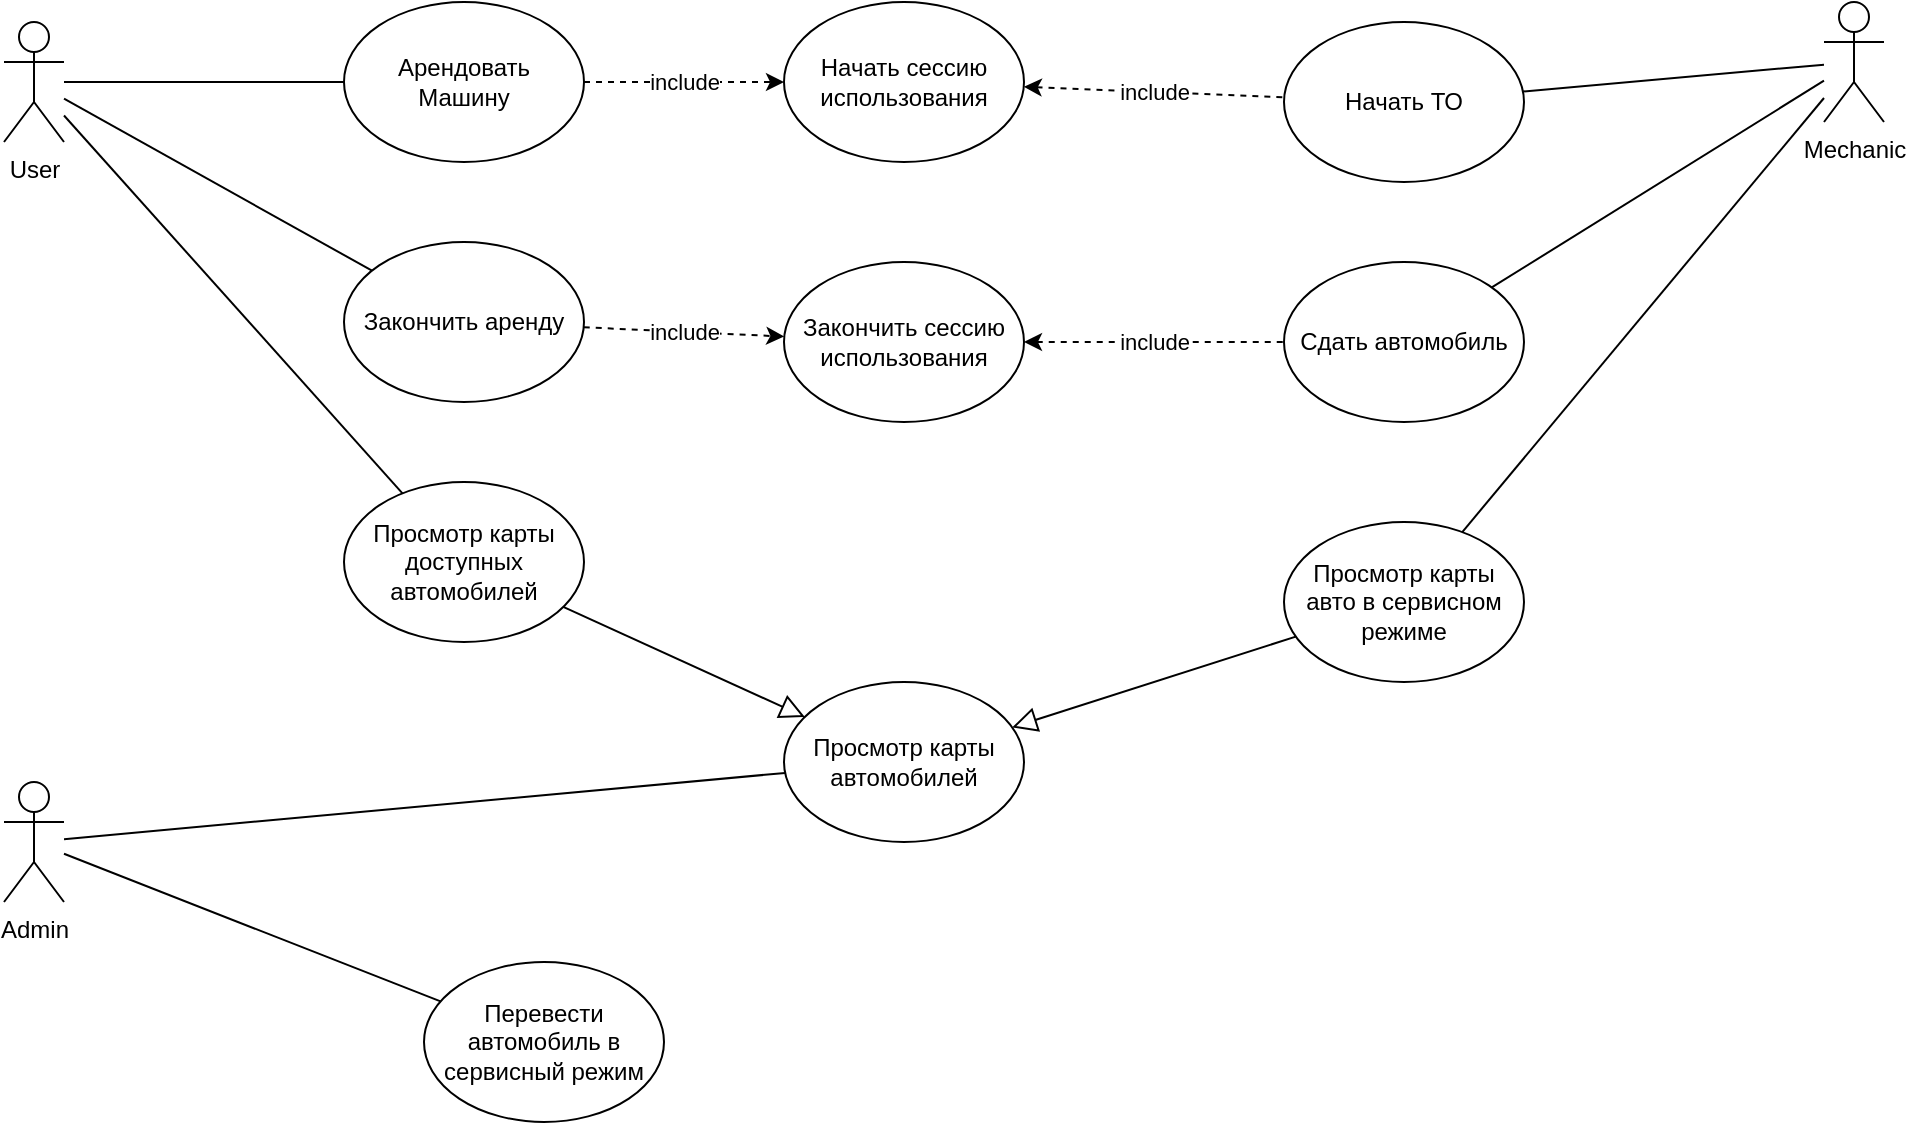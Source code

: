 <mxfile version="22.0.4" type="github">
  <diagram name="Страница — 1" id="g3UVZSWfN8OI7AbEZ13V">
    <mxGraphModel dx="1050" dy="534" grid="1" gridSize="10" guides="1" tooltips="1" connect="1" arrows="1" fold="1" page="1" pageScale="1" pageWidth="2339" pageHeight="3300" math="0" shadow="0">
      <root>
        <mxCell id="0" />
        <mxCell id="1" parent="0" />
        <mxCell id="lNPVLpEEofSU8LIJ9ZFC-8" style="rounded=0;orthogonalLoop=1;jettySize=auto;html=1;endArrow=none;endFill=0;" edge="1" parent="1" source="lNPVLpEEofSU8LIJ9ZFC-2" target="lNPVLpEEofSU8LIJ9ZFC-7">
          <mxGeometry relative="1" as="geometry" />
        </mxCell>
        <mxCell id="lNPVLpEEofSU8LIJ9ZFC-10" style="rounded=0;orthogonalLoop=1;jettySize=auto;html=1;endArrow=none;endFill=0;" edge="1" parent="1" source="lNPVLpEEofSU8LIJ9ZFC-2" target="lNPVLpEEofSU8LIJ9ZFC-9">
          <mxGeometry relative="1" as="geometry" />
        </mxCell>
        <mxCell id="lNPVLpEEofSU8LIJ9ZFC-29" style="rounded=0;orthogonalLoop=1;jettySize=auto;html=1;endArrow=none;endFill=0;" edge="1" parent="1" source="lNPVLpEEofSU8LIJ9ZFC-2" target="lNPVLpEEofSU8LIJ9ZFC-28">
          <mxGeometry relative="1" as="geometry" />
        </mxCell>
        <mxCell id="lNPVLpEEofSU8LIJ9ZFC-2" value="User" style="shape=umlActor;verticalLabelPosition=bottom;verticalAlign=top;html=1;outlineConnect=0;" vertex="1" parent="1">
          <mxGeometry x="180" y="160" width="30" height="60" as="geometry" />
        </mxCell>
        <mxCell id="lNPVLpEEofSU8LIJ9ZFC-26" style="rounded=0;orthogonalLoop=1;jettySize=auto;html=1;endArrow=none;endFill=0;" edge="1" parent="1" source="lNPVLpEEofSU8LIJ9ZFC-5" target="lNPVLpEEofSU8LIJ9ZFC-22">
          <mxGeometry relative="1" as="geometry" />
        </mxCell>
        <mxCell id="lNPVLpEEofSU8LIJ9ZFC-32" style="rounded=0;orthogonalLoop=1;jettySize=auto;html=1;startArrow=none;startFill=0;endArrow=none;endFill=0;" edge="1" parent="1" source="lNPVLpEEofSU8LIJ9ZFC-5" target="lNPVLpEEofSU8LIJ9ZFC-31">
          <mxGeometry relative="1" as="geometry" />
        </mxCell>
        <mxCell id="lNPVLpEEofSU8LIJ9ZFC-5" value="Admin" style="shape=umlActor;verticalLabelPosition=bottom;verticalAlign=top;html=1;outlineConnect=0;" vertex="1" parent="1">
          <mxGeometry x="180" y="540" width="30" height="60" as="geometry" />
        </mxCell>
        <mxCell id="lNPVLpEEofSU8LIJ9ZFC-6" value="Mechanic" style="shape=umlActor;verticalLabelPosition=bottom;verticalAlign=top;html=1;outlineConnect=0;" vertex="1" parent="1">
          <mxGeometry x="1090" y="150" width="30" height="60" as="geometry" />
        </mxCell>
        <mxCell id="lNPVLpEEofSU8LIJ9ZFC-16" value="include" style="rounded=0;orthogonalLoop=1;jettySize=auto;html=1;endArrow=classic;endFill=1;startArrow=none;startFill=0;dashed=1;" edge="1" parent="1" source="lNPVLpEEofSU8LIJ9ZFC-7" target="lNPVLpEEofSU8LIJ9ZFC-11">
          <mxGeometry relative="1" as="geometry" />
        </mxCell>
        <mxCell id="lNPVLpEEofSU8LIJ9ZFC-7" value="Арендовать&lt;br&gt;Машину" style="ellipse;whiteSpace=wrap;html=1;" vertex="1" parent="1">
          <mxGeometry x="350" y="150" width="120" height="80" as="geometry" />
        </mxCell>
        <mxCell id="lNPVLpEEofSU8LIJ9ZFC-19" value="include" style="rounded=0;orthogonalLoop=1;jettySize=auto;html=1;endArrow=classic;endFill=1;startArrow=none;startFill=0;dashed=1;" edge="1" parent="1" source="lNPVLpEEofSU8LIJ9ZFC-9" target="lNPVLpEEofSU8LIJ9ZFC-12">
          <mxGeometry relative="1" as="geometry" />
        </mxCell>
        <mxCell id="lNPVLpEEofSU8LIJ9ZFC-9" value="Закончить аренду" style="ellipse;whiteSpace=wrap;html=1;" vertex="1" parent="1">
          <mxGeometry x="350" y="270" width="120" height="80" as="geometry" />
        </mxCell>
        <mxCell id="lNPVLpEEofSU8LIJ9ZFC-17" value="include" style="rounded=0;orthogonalLoop=1;jettySize=auto;html=1;endArrow=none;endFill=0;dashed=1;startArrow=classic;startFill=1;" edge="1" parent="1" source="lNPVLpEEofSU8LIJ9ZFC-11" target="lNPVLpEEofSU8LIJ9ZFC-13">
          <mxGeometry relative="1" as="geometry" />
        </mxCell>
        <mxCell id="lNPVLpEEofSU8LIJ9ZFC-11" value="Начать сессию использования" style="ellipse;whiteSpace=wrap;html=1;" vertex="1" parent="1">
          <mxGeometry x="570" y="150" width="120" height="80" as="geometry" />
        </mxCell>
        <mxCell id="lNPVLpEEofSU8LIJ9ZFC-18" value="include" style="rounded=0;orthogonalLoop=1;jettySize=auto;html=1;exitX=1;exitY=0.5;exitDx=0;exitDy=0;endArrow=none;endFill=0;dashed=1;startArrow=classic;startFill=1;" edge="1" parent="1" source="lNPVLpEEofSU8LIJ9ZFC-12" target="lNPVLpEEofSU8LIJ9ZFC-14">
          <mxGeometry relative="1" as="geometry" />
        </mxCell>
        <mxCell id="lNPVLpEEofSU8LIJ9ZFC-12" value="Закончить сессию использования" style="ellipse;whiteSpace=wrap;html=1;" vertex="1" parent="1">
          <mxGeometry x="570" y="280" width="120" height="80" as="geometry" />
        </mxCell>
        <mxCell id="lNPVLpEEofSU8LIJ9ZFC-20" style="rounded=0;orthogonalLoop=1;jettySize=auto;html=1;endArrow=none;endFill=0;" edge="1" parent="1" source="lNPVLpEEofSU8LIJ9ZFC-13" target="lNPVLpEEofSU8LIJ9ZFC-6">
          <mxGeometry relative="1" as="geometry" />
        </mxCell>
        <mxCell id="lNPVLpEEofSU8LIJ9ZFC-13" value="Начать ТО" style="ellipse;whiteSpace=wrap;html=1;" vertex="1" parent="1">
          <mxGeometry x="820" y="160" width="120" height="80" as="geometry" />
        </mxCell>
        <mxCell id="lNPVLpEEofSU8LIJ9ZFC-21" style="rounded=0;orthogonalLoop=1;jettySize=auto;html=1;endArrow=none;endFill=0;" edge="1" parent="1" source="lNPVLpEEofSU8LIJ9ZFC-14" target="lNPVLpEEofSU8LIJ9ZFC-6">
          <mxGeometry relative="1" as="geometry" />
        </mxCell>
        <mxCell id="lNPVLpEEofSU8LIJ9ZFC-14" value="Сдать автомобиль" style="ellipse;whiteSpace=wrap;html=1;" vertex="1" parent="1">
          <mxGeometry x="820" y="280" width="120" height="80" as="geometry" />
        </mxCell>
        <mxCell id="lNPVLpEEofSU8LIJ9ZFC-22" value="Просмотр карты автомобилей" style="ellipse;whiteSpace=wrap;html=1;" vertex="1" parent="1">
          <mxGeometry x="570" y="490" width="120" height="80" as="geometry" />
        </mxCell>
        <mxCell id="lNPVLpEEofSU8LIJ9ZFC-24" style="rounded=0;orthogonalLoop=1;jettySize=auto;html=1;endArrow=block;endFill=0;endSize=10;" edge="1" parent="1" source="lNPVLpEEofSU8LIJ9ZFC-23" target="lNPVLpEEofSU8LIJ9ZFC-22">
          <mxGeometry relative="1" as="geometry" />
        </mxCell>
        <mxCell id="lNPVLpEEofSU8LIJ9ZFC-25" style="rounded=0;orthogonalLoop=1;jettySize=auto;html=1;endArrow=none;endFill=0;" edge="1" parent="1" source="lNPVLpEEofSU8LIJ9ZFC-23" target="lNPVLpEEofSU8LIJ9ZFC-6">
          <mxGeometry relative="1" as="geometry" />
        </mxCell>
        <mxCell id="lNPVLpEEofSU8LIJ9ZFC-23" value="Просмотр карты авто в сервисном режиме" style="ellipse;whiteSpace=wrap;html=1;" vertex="1" parent="1">
          <mxGeometry x="820" y="410" width="120" height="80" as="geometry" />
        </mxCell>
        <mxCell id="lNPVLpEEofSU8LIJ9ZFC-27" style="rounded=0;orthogonalLoop=1;jettySize=auto;html=1;endArrow=block;endFill=0;endSize=10;" edge="1" parent="1" source="lNPVLpEEofSU8LIJ9ZFC-28" target="lNPVLpEEofSU8LIJ9ZFC-22">
          <mxGeometry relative="1" as="geometry">
            <mxPoint x="350" y="483" as="targetPoint" />
          </mxGeometry>
        </mxCell>
        <mxCell id="lNPVLpEEofSU8LIJ9ZFC-28" value="Просмотр карты доступных автомобилей" style="ellipse;whiteSpace=wrap;html=1;" vertex="1" parent="1">
          <mxGeometry x="350" y="390" width="120" height="80" as="geometry" />
        </mxCell>
        <mxCell id="lNPVLpEEofSU8LIJ9ZFC-31" value="Перевести автомобиль в сервисный режим" style="ellipse;whiteSpace=wrap;html=1;" vertex="1" parent="1">
          <mxGeometry x="390" y="630" width="120" height="80" as="geometry" />
        </mxCell>
      </root>
    </mxGraphModel>
  </diagram>
</mxfile>
